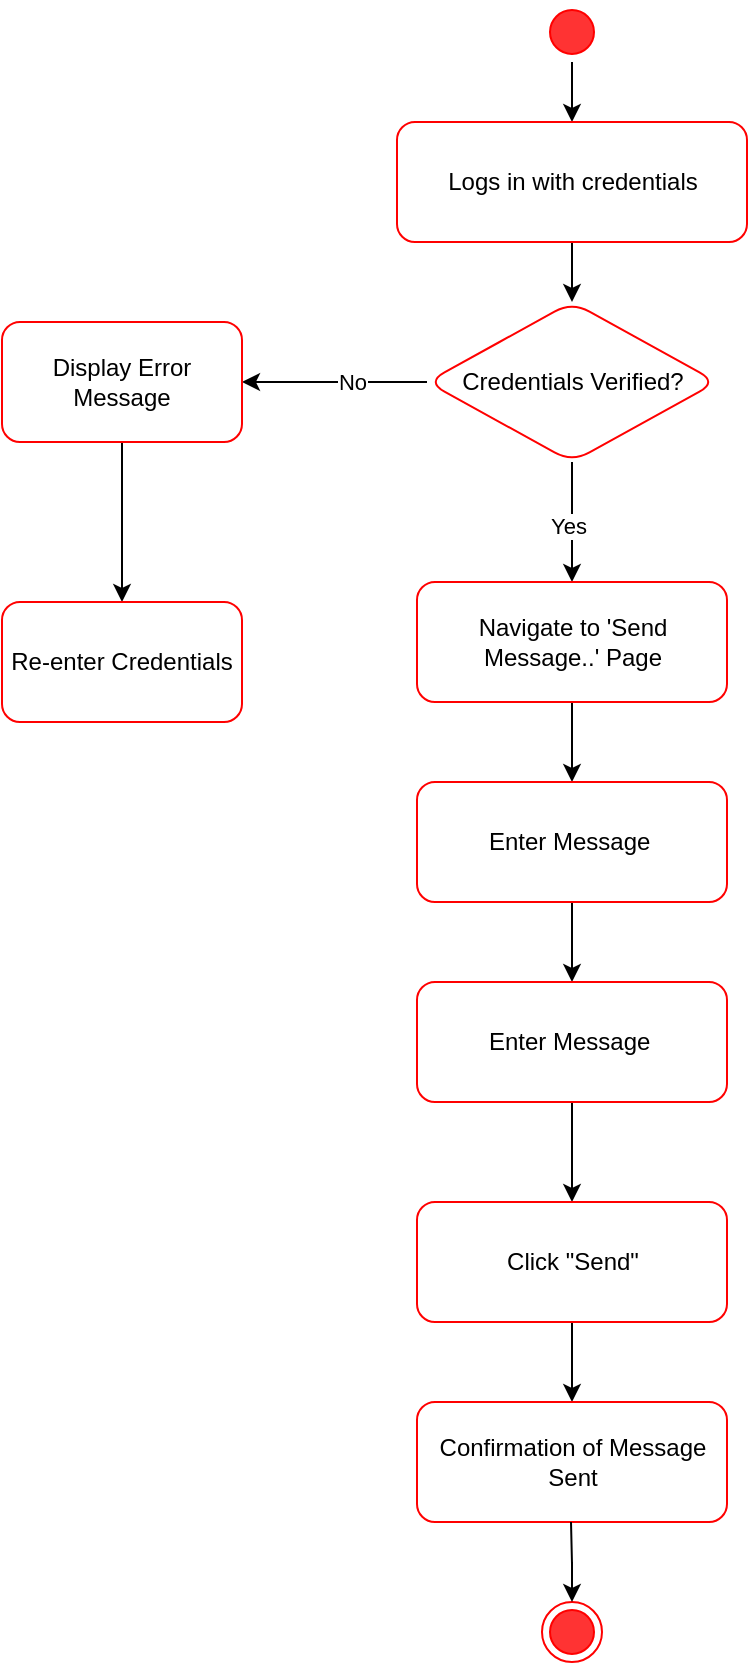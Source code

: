 <mxfile version="24.8.6">
  <diagram name="Page-1" id="Zv39QfKeAGgpEDCP1mTJ">
    <mxGraphModel dx="1194" dy="535" grid="1" gridSize="10" guides="1" tooltips="1" connect="1" arrows="1" fold="1" page="1" pageScale="1" pageWidth="850" pageHeight="1100" math="0" shadow="0">
      <root>
        <mxCell id="0" />
        <mxCell id="1" parent="0" />
        <mxCell id="g9XMB21R6jUBPIpzt-DB-5" value="" style="edgeStyle=orthogonalEdgeStyle;rounded=0;orthogonalLoop=1;jettySize=auto;html=1;" edge="1" parent="1" source="g9XMB21R6jUBPIpzt-DB-1" target="g9XMB21R6jUBPIpzt-DB-4">
          <mxGeometry relative="1" as="geometry" />
        </mxCell>
        <mxCell id="g9XMB21R6jUBPIpzt-DB-1" value="" style="ellipse;html=1;shape=startState;fillColor=#FF3333;strokeColor=#ff0000;" vertex="1" parent="1">
          <mxGeometry x="380" y="30" width="30" height="30" as="geometry" />
        </mxCell>
        <mxCell id="g9XMB21R6jUBPIpzt-DB-9" value="" style="edgeStyle=orthogonalEdgeStyle;rounded=0;orthogonalLoop=1;jettySize=auto;html=1;" edge="1" parent="1" source="g9XMB21R6jUBPIpzt-DB-4" target="g9XMB21R6jUBPIpzt-DB-8">
          <mxGeometry relative="1" as="geometry" />
        </mxCell>
        <mxCell id="g9XMB21R6jUBPIpzt-DB-4" value="Logs in with credentials" style="rounded=1;whiteSpace=wrap;html=1;fillColor=#FFFFFF;strokeColor=#ff0000;" vertex="1" parent="1">
          <mxGeometry x="307.5" y="90" width="175" height="60" as="geometry" />
        </mxCell>
        <mxCell id="g9XMB21R6jUBPIpzt-DB-11" value="" style="edgeStyle=orthogonalEdgeStyle;rounded=0;orthogonalLoop=1;jettySize=auto;html=1;" edge="1" parent="1" source="g9XMB21R6jUBPIpzt-DB-8" target="g9XMB21R6jUBPIpzt-DB-10">
          <mxGeometry relative="1" as="geometry" />
        </mxCell>
        <mxCell id="g9XMB21R6jUBPIpzt-DB-12" value="Yes" style="edgeLabel;html=1;align=center;verticalAlign=middle;resizable=0;points=[];" vertex="1" connectable="0" parent="g9XMB21R6jUBPIpzt-DB-11">
          <mxGeometry x="0.067" y="-2" relative="1" as="geometry">
            <mxPoint as="offset" />
          </mxGeometry>
        </mxCell>
        <mxCell id="g9XMB21R6jUBPIpzt-DB-27" value="" style="edgeStyle=orthogonalEdgeStyle;rounded=0;orthogonalLoop=1;jettySize=auto;html=1;" edge="1" parent="1" source="g9XMB21R6jUBPIpzt-DB-8" target="g9XMB21R6jUBPIpzt-DB-26">
          <mxGeometry relative="1" as="geometry" />
        </mxCell>
        <mxCell id="g9XMB21R6jUBPIpzt-DB-28" value="No" style="edgeLabel;html=1;align=center;verticalAlign=middle;resizable=0;points=[];" vertex="1" connectable="0" parent="g9XMB21R6jUBPIpzt-DB-27">
          <mxGeometry x="-0.189" relative="1" as="geometry">
            <mxPoint as="offset" />
          </mxGeometry>
        </mxCell>
        <mxCell id="g9XMB21R6jUBPIpzt-DB-8" value="Credentials Verified?" style="rhombus;whiteSpace=wrap;html=1;fillColor=#FFFFFF;strokeColor=#ff0000;rounded=1;" vertex="1" parent="1">
          <mxGeometry x="322.5" y="180" width="145" height="80" as="geometry" />
        </mxCell>
        <mxCell id="g9XMB21R6jUBPIpzt-DB-14" value="" style="edgeStyle=orthogonalEdgeStyle;rounded=0;orthogonalLoop=1;jettySize=auto;html=1;" edge="1" parent="1" source="g9XMB21R6jUBPIpzt-DB-10" target="g9XMB21R6jUBPIpzt-DB-13">
          <mxGeometry relative="1" as="geometry" />
        </mxCell>
        <mxCell id="g9XMB21R6jUBPIpzt-DB-10" value="Navigate to &#39;Send Message..&#39; Page" style="whiteSpace=wrap;html=1;fillColor=#FFFFFF;strokeColor=#ff0000;rounded=1;" vertex="1" parent="1">
          <mxGeometry x="317.5" y="320" width="155" height="60" as="geometry" />
        </mxCell>
        <mxCell id="g9XMB21R6jUBPIpzt-DB-16" value="" style="edgeStyle=orthogonalEdgeStyle;rounded=0;orthogonalLoop=1;jettySize=auto;html=1;" edge="1" parent="1" source="g9XMB21R6jUBPIpzt-DB-13" target="g9XMB21R6jUBPIpzt-DB-15">
          <mxGeometry relative="1" as="geometry" />
        </mxCell>
        <mxCell id="g9XMB21R6jUBPIpzt-DB-13" value="Enter Message&amp;nbsp;" style="whiteSpace=wrap;html=1;fillColor=#FFFFFF;strokeColor=#ff0000;rounded=1;" vertex="1" parent="1">
          <mxGeometry x="317.5" y="420" width="155" height="60" as="geometry" />
        </mxCell>
        <mxCell id="g9XMB21R6jUBPIpzt-DB-18" value="" style="edgeStyle=orthogonalEdgeStyle;rounded=0;orthogonalLoop=1;jettySize=auto;html=1;" edge="1" parent="1" source="g9XMB21R6jUBPIpzt-DB-15" target="g9XMB21R6jUBPIpzt-DB-17">
          <mxGeometry relative="1" as="geometry" />
        </mxCell>
        <mxCell id="g9XMB21R6jUBPIpzt-DB-15" value="Enter Message&amp;nbsp;" style="whiteSpace=wrap;html=1;fillColor=#FFFFFF;strokeColor=#ff0000;rounded=1;" vertex="1" parent="1">
          <mxGeometry x="317.5" y="520" width="155" height="60" as="geometry" />
        </mxCell>
        <mxCell id="g9XMB21R6jUBPIpzt-DB-20" value="" style="edgeStyle=orthogonalEdgeStyle;rounded=0;orthogonalLoop=1;jettySize=auto;html=1;" edge="1" parent="1" source="g9XMB21R6jUBPIpzt-DB-17" target="g9XMB21R6jUBPIpzt-DB-19">
          <mxGeometry relative="1" as="geometry" />
        </mxCell>
        <mxCell id="g9XMB21R6jUBPIpzt-DB-17" value="Click &quot;Send&quot;" style="whiteSpace=wrap;html=1;fillColor=#FFFFFF;strokeColor=#ff0000;rounded=1;" vertex="1" parent="1">
          <mxGeometry x="317.5" y="630" width="155" height="60" as="geometry" />
        </mxCell>
        <mxCell id="g9XMB21R6jUBPIpzt-DB-19" value="Confirmation of Message Sent" style="whiteSpace=wrap;html=1;fillColor=#FFFFFF;strokeColor=#ff0000;rounded=1;" vertex="1" parent="1">
          <mxGeometry x="317.5" y="730" width="155" height="60" as="geometry" />
        </mxCell>
        <mxCell id="g9XMB21R6jUBPIpzt-DB-30" value="" style="edgeStyle=orthogonalEdgeStyle;rounded=0;orthogonalLoop=1;jettySize=auto;html=1;" edge="1" parent="1" source="g9XMB21R6jUBPIpzt-DB-26" target="g9XMB21R6jUBPIpzt-DB-29">
          <mxGeometry relative="1" as="geometry" />
        </mxCell>
        <mxCell id="g9XMB21R6jUBPIpzt-DB-26" value="Display Error Message" style="whiteSpace=wrap;html=1;fillColor=#FFFFFF;strokeColor=#ff0000;rounded=1;" vertex="1" parent="1">
          <mxGeometry x="110" y="190" width="120" height="60" as="geometry" />
        </mxCell>
        <mxCell id="g9XMB21R6jUBPIpzt-DB-29" value="Re-enter Credentials" style="whiteSpace=wrap;html=1;fillColor=#FFFFFF;strokeColor=#ff0000;rounded=1;" vertex="1" parent="1">
          <mxGeometry x="110" y="330" width="120" height="60" as="geometry" />
        </mxCell>
        <mxCell id="g9XMB21R6jUBPIpzt-DB-35" value="" style="ellipse;html=1;shape=endState;fillColor=#FF3333;strokeColor=#ff0000;" vertex="1" parent="1">
          <mxGeometry x="380" y="830" width="30" height="30" as="geometry" />
        </mxCell>
        <mxCell id="g9XMB21R6jUBPIpzt-DB-36" value="" style="edgeStyle=orthogonalEdgeStyle;rounded=0;orthogonalLoop=1;jettySize=auto;html=1;entryX=0.5;entryY=0;entryDx=0;entryDy=0;" edge="1" parent="1" target="g9XMB21R6jUBPIpzt-DB-35">
          <mxGeometry relative="1" as="geometry">
            <mxPoint x="394.5" y="790" as="sourcePoint" />
            <mxPoint x="394.5" y="830" as="targetPoint" />
          </mxGeometry>
        </mxCell>
      </root>
    </mxGraphModel>
  </diagram>
</mxfile>
